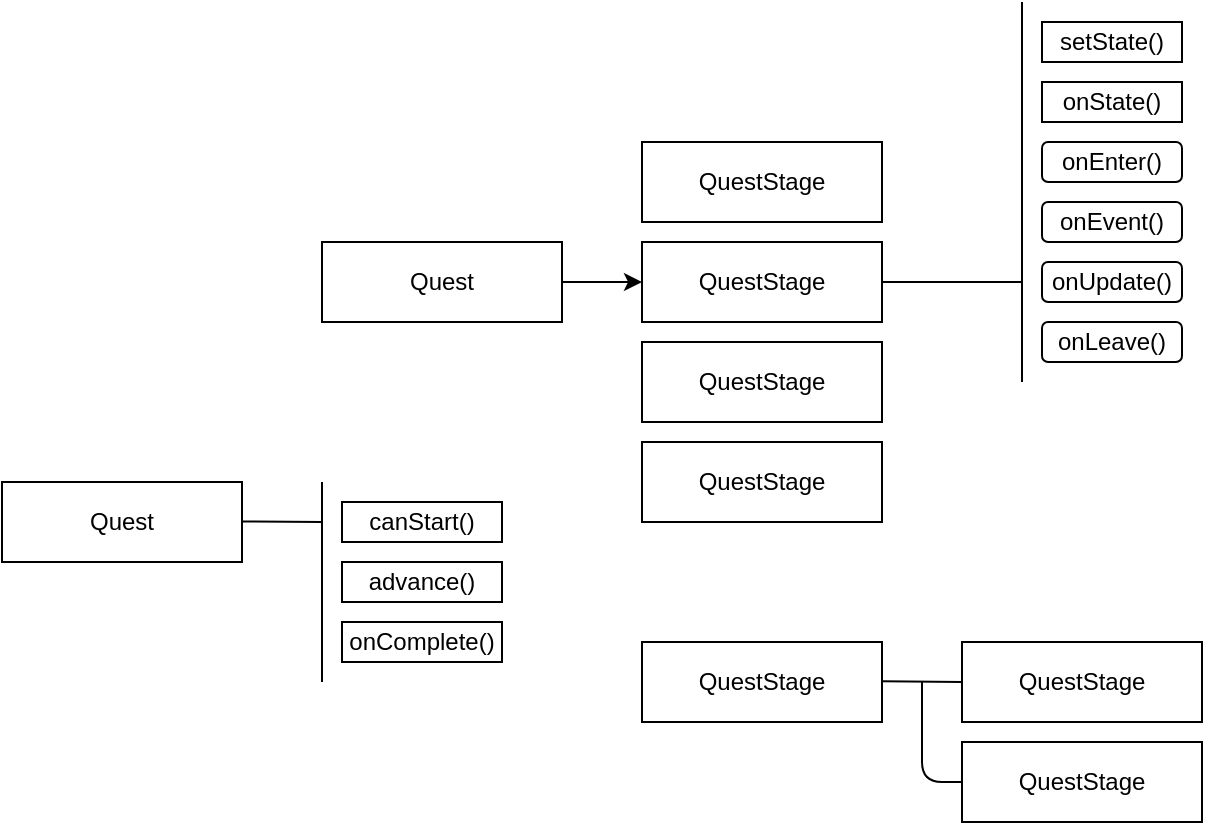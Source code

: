 <mxfile version="13.10.0" type="embed">
    <diagram id="DQgmZDDBSF07VVER3ZEs" name="Page-1">
        <mxGraphModel dx="650" dy="389" grid="1" gridSize="10" guides="1" tooltips="1" connect="1" arrows="1" fold="1" page="1" pageScale="1" pageWidth="1100" pageHeight="850" math="0" shadow="0">
            <root>
                <mxCell id="0"/>
                <mxCell id="1" parent="0"/>
                <mxCell id="2" value="Quest" style="rounded=0;whiteSpace=wrap;html=1;" vertex="1" parent="1">
                    <mxGeometry x="200" y="200" width="120" height="40" as="geometry"/>
                </mxCell>
                <mxCell id="3" value="QuestStage" style="rounded=0;whiteSpace=wrap;html=1;" vertex="1" parent="1">
                    <mxGeometry x="360" y="200" width="120" height="40" as="geometry"/>
                </mxCell>
                <mxCell id="4" value="QuestStage" style="rounded=0;whiteSpace=wrap;html=1;" vertex="1" parent="1">
                    <mxGeometry x="360" y="250" width="120" height="40" as="geometry"/>
                </mxCell>
                <mxCell id="5" value="QuestStage" style="rounded=0;whiteSpace=wrap;html=1;" vertex="1" parent="1">
                    <mxGeometry x="360" y="300" width="120" height="40" as="geometry"/>
                </mxCell>
                <mxCell id="6" value="" style="endArrow=classic;html=1;entryX=0;entryY=0.5;entryDx=0;entryDy=0;" edge="1" parent="1" target="3">
                    <mxGeometry width="50" height="50" relative="1" as="geometry">
                        <mxPoint x="320" y="220" as="sourcePoint"/>
                        <mxPoint x="370" y="170" as="targetPoint"/>
                    </mxGeometry>
                </mxCell>
                <mxCell id="7" value="QuestStage" style="rounded=0;whiteSpace=wrap;html=1;" vertex="1" parent="1">
                    <mxGeometry x="360" y="150" width="120" height="40" as="geometry"/>
                </mxCell>
                <mxCell id="9" value="onEnter()" style="rounded=1;whiteSpace=wrap;html=1;" vertex="1" parent="1">
                    <mxGeometry x="560" y="150" width="70" height="20" as="geometry"/>
                </mxCell>
                <mxCell id="10" value="onLeave()" style="rounded=1;whiteSpace=wrap;html=1;" vertex="1" parent="1">
                    <mxGeometry x="560" y="240" width="70" height="20" as="geometry"/>
                </mxCell>
                <mxCell id="11" value="onEvent()" style="rounded=1;whiteSpace=wrap;html=1;" vertex="1" parent="1">
                    <mxGeometry x="560" y="180" width="70" height="20" as="geometry"/>
                </mxCell>
                <mxCell id="12" value="onUpdate()" style="rounded=1;whiteSpace=wrap;html=1;" vertex="1" parent="1">
                    <mxGeometry x="560" y="210" width="70" height="20" as="geometry"/>
                </mxCell>
                <mxCell id="13" value="" style="endArrow=none;html=1;" edge="1" parent="1">
                    <mxGeometry width="50" height="50" relative="1" as="geometry">
                        <mxPoint x="550" y="270" as="sourcePoint"/>
                        <mxPoint x="550" y="80" as="targetPoint"/>
                    </mxGeometry>
                </mxCell>
                <mxCell id="16" value="" style="endArrow=none;html=1;exitX=1;exitY=0.5;exitDx=0;exitDy=0;" edge="1" parent="1" source="3">
                    <mxGeometry width="50" height="50" relative="1" as="geometry">
                        <mxPoint x="600" y="340" as="sourcePoint"/>
                        <mxPoint x="550" y="220" as="targetPoint"/>
                    </mxGeometry>
                </mxCell>
                <mxCell id="17" value="QuestStage" style="rounded=0;whiteSpace=wrap;html=1;" vertex="1" parent="1">
                    <mxGeometry x="360" y="400" width="120" height="40" as="geometry"/>
                </mxCell>
                <mxCell id="20" value="setState()" style="rounded=0;whiteSpace=wrap;html=1;" vertex="1" parent="1">
                    <mxGeometry x="560" y="90" width="70" height="20" as="geometry"/>
                </mxCell>
                <mxCell id="22" value="onState()" style="rounded=0;whiteSpace=wrap;html=1;" vertex="1" parent="1">
                    <mxGeometry x="560" y="120" width="70" height="20" as="geometry"/>
                </mxCell>
                <mxCell id="23" value="QuestStage" style="rounded=0;whiteSpace=wrap;html=1;" vertex="1" parent="1">
                    <mxGeometry x="520" y="400" width="120" height="40" as="geometry"/>
                </mxCell>
                <mxCell id="24" value="QuestStage" style="rounded=0;whiteSpace=wrap;html=1;" vertex="1" parent="1">
                    <mxGeometry x="520" y="450" width="120" height="40" as="geometry"/>
                </mxCell>
                <mxCell id="25" value="" style="endArrow=none;html=1;exitX=1;exitY=0.5;exitDx=0;exitDy=0;" edge="1" parent="1">
                    <mxGeometry width="50" height="50" relative="1" as="geometry">
                        <mxPoint x="480" y="419.66" as="sourcePoint"/>
                        <mxPoint x="520" y="420" as="targetPoint"/>
                    </mxGeometry>
                </mxCell>
                <mxCell id="26" value="" style="endArrow=none;html=1;entryX=0;entryY=0.5;entryDx=0;entryDy=0;" edge="1" parent="1" target="24">
                    <mxGeometry width="50" height="50" relative="1" as="geometry">
                        <mxPoint x="500" y="420" as="sourcePoint"/>
                        <mxPoint x="530" y="430" as="targetPoint"/>
                        <Array as="points">
                            <mxPoint x="500" y="470"/>
                        </Array>
                    </mxGeometry>
                </mxCell>
                <mxCell id="28" value="Quest" style="rounded=0;whiteSpace=wrap;html=1;" vertex="1" parent="1">
                    <mxGeometry x="40" y="320" width="120" height="40" as="geometry"/>
                </mxCell>
                <mxCell id="33" value="" style="endArrow=none;html=1;" edge="1" parent="1">
                    <mxGeometry width="50" height="50" relative="1" as="geometry">
                        <mxPoint x="200" y="420" as="sourcePoint"/>
                        <mxPoint x="200" y="320" as="targetPoint"/>
                    </mxGeometry>
                </mxCell>
                <mxCell id="34" value="canStart()" style="rounded=0;whiteSpace=wrap;html=1;" vertex="1" parent="1">
                    <mxGeometry x="210" y="330" width="80" height="20" as="geometry"/>
                </mxCell>
                <mxCell id="35" value="onComplete()" style="rounded=0;whiteSpace=wrap;html=1;" vertex="1" parent="1">
                    <mxGeometry x="210" y="390" width="80" height="20" as="geometry"/>
                </mxCell>
                <mxCell id="36" value="" style="endArrow=none;html=1;exitX=1;exitY=0.5;exitDx=0;exitDy=0;" edge="1" parent="1">
                    <mxGeometry width="50" height="50" relative="1" as="geometry">
                        <mxPoint x="160" y="339.71" as="sourcePoint"/>
                        <mxPoint x="200" y="340" as="targetPoint"/>
                    </mxGeometry>
                </mxCell>
                <mxCell id="37" value="advance()" style="rounded=0;whiteSpace=wrap;html=1;" vertex="1" parent="1">
                    <mxGeometry x="210" y="360" width="80" height="20" as="geometry"/>
                </mxCell>
            </root>
        </mxGraphModel>
    </diagram>
</mxfile>